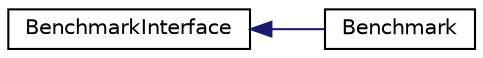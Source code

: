 digraph "Graphical Class Hierarchy"
{
  edge [fontname="Helvetica",fontsize="10",labelfontname="Helvetica",labelfontsize="10"];
  node [fontname="Helvetica",fontsize="10",shape=record];
  rankdir="LR";
  Node0 [label="BenchmarkInterface",height=0.2,width=0.4,color="black", fillcolor="white", style="filled",URL="$interface_zest_1_1_benchmark_1_1_benchmark_interface.html"];
  Node0 -> Node1 [dir="back",color="midnightblue",fontsize="10",style="solid",fontname="Helvetica"];
  Node1 [label="Benchmark",height=0.2,width=0.4,color="black", fillcolor="white", style="filled",URL="$class_zest_1_1_benchmark_1_1_benchmark.html"];
}
